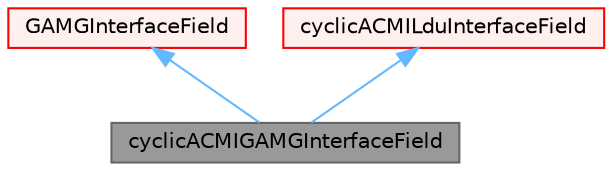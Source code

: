 digraph "cyclicACMIGAMGInterfaceField"
{
 // LATEX_PDF_SIZE
  bgcolor="transparent";
  edge [fontname=Helvetica,fontsize=10,labelfontname=Helvetica,labelfontsize=10];
  node [fontname=Helvetica,fontsize=10,shape=box,height=0.2,width=0.4];
  Node1 [id="Node000001",label="cyclicACMIGAMGInterfaceField",height=0.2,width=0.4,color="gray40", fillcolor="grey60", style="filled", fontcolor="black",tooltip="GAMG agglomerated cyclic interface for Arbitrarily Coupled Mesh Interface (ACMI) fields."];
  Node2 -> Node1 [id="edge1_Node000001_Node000002",dir="back",color="steelblue1",style="solid",tooltip=" "];
  Node2 [id="Node000002",label="GAMGInterfaceField",height=0.2,width=0.4,color="red", fillcolor="#FFF0F0", style="filled",URL="$classFoam_1_1GAMGInterfaceField.html",tooltip="Abstract base class for GAMG agglomerated interface fields."];
  Node4 -> Node1 [id="edge2_Node000001_Node000004",dir="back",color="steelblue1",style="solid",tooltip=" "];
  Node4 [id="Node000004",label="cyclicACMILduInterfaceField",height=0.2,width=0.4,color="red", fillcolor="#FFF0F0", style="filled",URL="$classFoam_1_1cyclicACMILduInterfaceField.html",tooltip="Abstract base class for cyclic ACMI coupled interfaces."];
}
